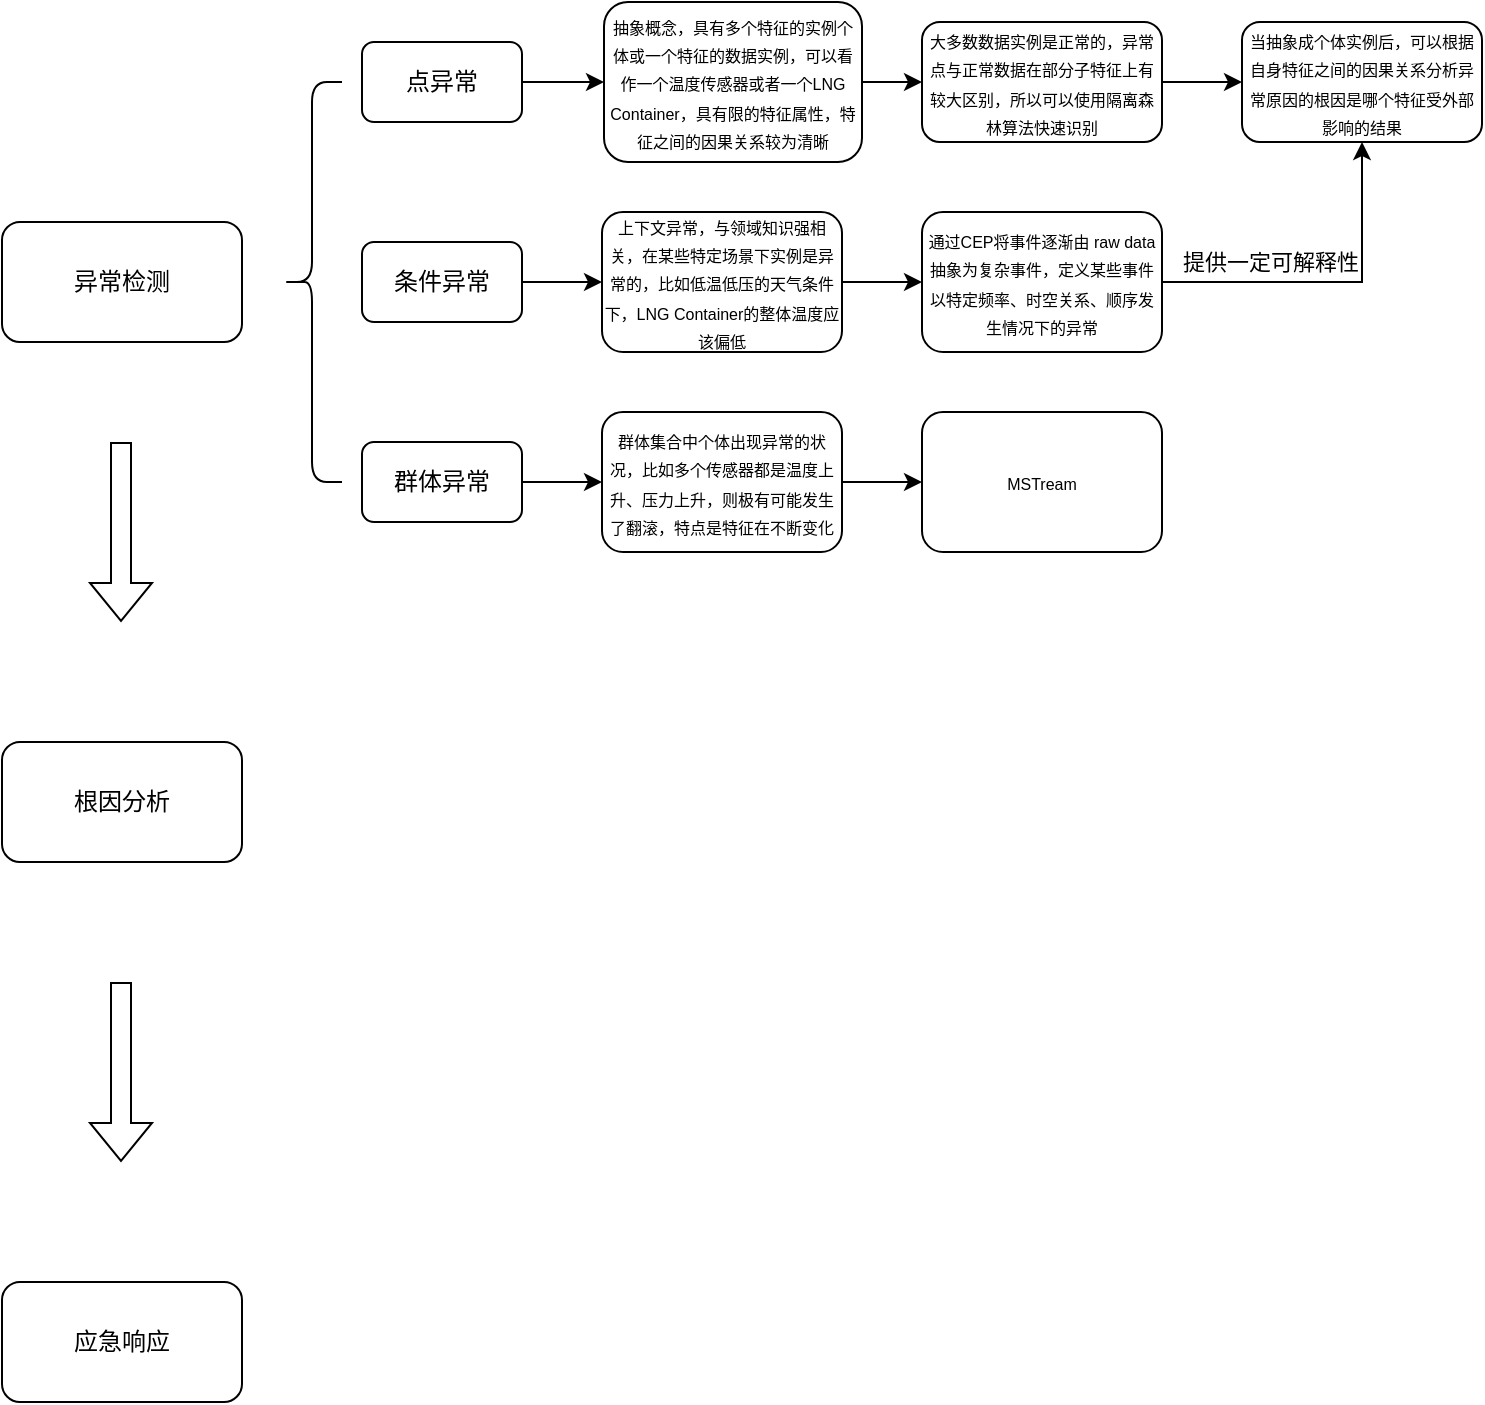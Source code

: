 <mxfile version="22.1.16" type="github" pages="3">
  <diagram name="第 1 页" id="pdfkfI6EVlpCFb5KzcIX">
    <mxGraphModel dx="1266" dy="651" grid="1" gridSize="10" guides="1" tooltips="1" connect="1" arrows="1" fold="1" page="1" pageScale="1" pageWidth="1200" pageHeight="1920" math="0" shadow="0">
      <root>
        <mxCell id="0" />
        <mxCell id="1" parent="0" />
        <mxCell id="qOGgyKGss8bNmvZIDJeq-1" value="异常检测" style="rounded=1;whiteSpace=wrap;html=1;" parent="1" vertex="1">
          <mxGeometry x="340" y="140" width="120" height="60" as="geometry" />
        </mxCell>
        <mxCell id="qOGgyKGss8bNmvZIDJeq-2" value="" style="shape=flexArrow;endArrow=classic;html=1;rounded=0;" parent="1" edge="1">
          <mxGeometry width="50" height="50" relative="1" as="geometry">
            <mxPoint x="399.5" y="250" as="sourcePoint" />
            <mxPoint x="399.5" y="340" as="targetPoint" />
          </mxGeometry>
        </mxCell>
        <mxCell id="qOGgyKGss8bNmvZIDJeq-3" value="根因分析" style="rounded=1;whiteSpace=wrap;html=1;" parent="1" vertex="1">
          <mxGeometry x="340" y="400" width="120" height="60" as="geometry" />
        </mxCell>
        <mxCell id="qOGgyKGss8bNmvZIDJeq-4" value="" style="shape=flexArrow;endArrow=classic;html=1;rounded=0;" parent="1" edge="1">
          <mxGeometry width="50" height="50" relative="1" as="geometry">
            <mxPoint x="399.5" y="520" as="sourcePoint" />
            <mxPoint x="399.5" y="610" as="targetPoint" />
          </mxGeometry>
        </mxCell>
        <mxCell id="qOGgyKGss8bNmvZIDJeq-5" value="应急响应" style="rounded=1;whiteSpace=wrap;html=1;" parent="1" vertex="1">
          <mxGeometry x="340" y="670" width="120" height="60" as="geometry" />
        </mxCell>
        <mxCell id="qOGgyKGss8bNmvZIDJeq-6" value="" style="shape=curlyBracket;whiteSpace=wrap;html=1;rounded=1;labelPosition=left;verticalLabelPosition=middle;align=right;verticalAlign=middle;" parent="1" vertex="1">
          <mxGeometry x="480" y="70" width="30" height="200" as="geometry" />
        </mxCell>
        <mxCell id="qOGgyKGss8bNmvZIDJeq-11" value="" style="edgeStyle=orthogonalEdgeStyle;rounded=0;orthogonalLoop=1;jettySize=auto;html=1;" parent="1" source="qOGgyKGss8bNmvZIDJeq-7" target="qOGgyKGss8bNmvZIDJeq-10" edge="1">
          <mxGeometry relative="1" as="geometry" />
        </mxCell>
        <mxCell id="qOGgyKGss8bNmvZIDJeq-7" value="点异常" style="rounded=1;whiteSpace=wrap;html=1;" parent="1" vertex="1">
          <mxGeometry x="520" y="50" width="80" height="40" as="geometry" />
        </mxCell>
        <mxCell id="qOGgyKGss8bNmvZIDJeq-21" style="edgeStyle=orthogonalEdgeStyle;rounded=0;orthogonalLoop=1;jettySize=auto;html=1;entryX=0;entryY=0.5;entryDx=0;entryDy=0;" parent="1" source="qOGgyKGss8bNmvZIDJeq-8" target="qOGgyKGss8bNmvZIDJeq-22" edge="1">
          <mxGeometry relative="1" as="geometry">
            <mxPoint x="641" y="180" as="targetPoint" />
          </mxGeometry>
        </mxCell>
        <mxCell id="qOGgyKGss8bNmvZIDJeq-8" value="条件异常" style="rounded=1;whiteSpace=wrap;html=1;" parent="1" vertex="1">
          <mxGeometry x="520" y="150" width="80" height="40" as="geometry" />
        </mxCell>
        <mxCell id="qOGgyKGss8bNmvZIDJeq-28" style="edgeStyle=orthogonalEdgeStyle;rounded=0;orthogonalLoop=1;jettySize=auto;html=1;entryX=0;entryY=0.5;entryDx=0;entryDy=0;" parent="1" source="qOGgyKGss8bNmvZIDJeq-9" target="qOGgyKGss8bNmvZIDJeq-27" edge="1">
          <mxGeometry relative="1" as="geometry" />
        </mxCell>
        <mxCell id="qOGgyKGss8bNmvZIDJeq-9" value="群体异常" style="rounded=1;whiteSpace=wrap;html=1;" parent="1" vertex="1">
          <mxGeometry x="520" y="250" width="80" height="40" as="geometry" />
        </mxCell>
        <mxCell id="qOGgyKGss8bNmvZIDJeq-13" value="" style="edgeStyle=orthogonalEdgeStyle;rounded=0;orthogonalLoop=1;jettySize=auto;html=1;" parent="1" source="qOGgyKGss8bNmvZIDJeq-10" target="qOGgyKGss8bNmvZIDJeq-12" edge="1">
          <mxGeometry relative="1" as="geometry" />
        </mxCell>
        <mxCell id="qOGgyKGss8bNmvZIDJeq-10" value="&lt;font style=&quot;font-size: 8px;&quot;&gt;抽象概念，具有多个特征的实例个体或一个特征的数据实例，可以看作一个温度传感器或者一个LNG Container，具有限的特征属性，特征之间的因果关系较为清晰&lt;/font&gt;" style="whiteSpace=wrap;html=1;rounded=1;" parent="1" vertex="1">
          <mxGeometry x="641" y="30" width="129" height="80" as="geometry" />
        </mxCell>
        <mxCell id="qOGgyKGss8bNmvZIDJeq-17" value="" style="edgeStyle=orthogonalEdgeStyle;rounded=0;orthogonalLoop=1;jettySize=auto;html=1;" parent="1" source="qOGgyKGss8bNmvZIDJeq-12" target="qOGgyKGss8bNmvZIDJeq-16" edge="1">
          <mxGeometry relative="1" as="geometry" />
        </mxCell>
        <mxCell id="qOGgyKGss8bNmvZIDJeq-12" value="&lt;span style=&quot;font-size: 8px;&quot;&gt;大多数数据实例是正常的，异常点与正常数据在部分子特征上有较大区别，所以可以使用隔离森林算法快速识别&lt;/span&gt;" style="whiteSpace=wrap;html=1;rounded=1;" parent="1" vertex="1">
          <mxGeometry x="800" y="40" width="120" height="60" as="geometry" />
        </mxCell>
        <mxCell id="qOGgyKGss8bNmvZIDJeq-16" value="&lt;span style=&quot;font-size: 8px;&quot;&gt;当抽象成个体实例后，可以根据自身特征之间的因果关系分析异常原因的根因是哪个特征受外部影响的结果&lt;/span&gt;" style="whiteSpace=wrap;html=1;rounded=1;" parent="1" vertex="1">
          <mxGeometry x="960" y="40" width="120" height="60" as="geometry" />
        </mxCell>
        <mxCell id="qOGgyKGss8bNmvZIDJeq-24" value="" style="edgeStyle=orthogonalEdgeStyle;rounded=0;orthogonalLoop=1;jettySize=auto;html=1;" parent="1" source="qOGgyKGss8bNmvZIDJeq-22" target="qOGgyKGss8bNmvZIDJeq-23" edge="1">
          <mxGeometry relative="1" as="geometry" />
        </mxCell>
        <mxCell id="qOGgyKGss8bNmvZIDJeq-22" value="&lt;font style=&quot;font-size: 8px;&quot;&gt;上下文异常，与领域知识强相关，在某些特定场景下实例是异常的，比如低温低压的天气条件下，LNG Container的整体温度应该偏低&lt;/font&gt;" style="whiteSpace=wrap;html=1;rounded=1;" parent="1" vertex="1">
          <mxGeometry x="640" y="135" width="120" height="70" as="geometry" />
        </mxCell>
        <mxCell id="qOGgyKGss8bNmvZIDJeq-25" style="edgeStyle=orthogonalEdgeStyle;rounded=0;orthogonalLoop=1;jettySize=auto;html=1;entryX=0.5;entryY=1;entryDx=0;entryDy=0;" parent="1" source="qOGgyKGss8bNmvZIDJeq-23" target="qOGgyKGss8bNmvZIDJeq-16" edge="1">
          <mxGeometry relative="1" as="geometry" />
        </mxCell>
        <mxCell id="qOGgyKGss8bNmvZIDJeq-26" value="提供一定可解释性" style="edgeLabel;html=1;align=center;verticalAlign=middle;resizable=0;points=[];" parent="qOGgyKGss8bNmvZIDJeq-25" vertex="1" connectable="0">
          <mxGeometry x="-0.365" y="-2" relative="1" as="geometry">
            <mxPoint y="-12" as="offset" />
          </mxGeometry>
        </mxCell>
        <mxCell id="qOGgyKGss8bNmvZIDJeq-23" value="&lt;span style=&quot;font-size: 8px;&quot;&gt;通过CEP将事件逐渐由 raw data抽象为复杂事件，定义某些事件以特定频率、时空关系、顺序发生情况下的异常&lt;/span&gt;" style="whiteSpace=wrap;html=1;rounded=1;" parent="1" vertex="1">
          <mxGeometry x="800" y="135" width="120" height="70" as="geometry" />
        </mxCell>
        <mxCell id="qOGgyKGss8bNmvZIDJeq-30" value="" style="edgeStyle=orthogonalEdgeStyle;rounded=0;orthogonalLoop=1;jettySize=auto;html=1;" parent="1" source="qOGgyKGss8bNmvZIDJeq-27" target="qOGgyKGss8bNmvZIDJeq-29" edge="1">
          <mxGeometry relative="1" as="geometry" />
        </mxCell>
        <mxCell id="qOGgyKGss8bNmvZIDJeq-27" value="&lt;font style=&quot;font-size: 8px;&quot;&gt;群体集合中个体出现异常的状况，比如多个传感器都是温度上升、压力上升，则极有可能发生了翻滚，特点是特征在不断变化&lt;/font&gt;" style="whiteSpace=wrap;html=1;rounded=1;" parent="1" vertex="1">
          <mxGeometry x="640" y="235" width="120" height="70" as="geometry" />
        </mxCell>
        <mxCell id="qOGgyKGss8bNmvZIDJeq-29" value="&lt;font style=&quot;font-size: 8px;&quot;&gt;MSTream&lt;/font&gt;" style="whiteSpace=wrap;html=1;rounded=1;" parent="1" vertex="1">
          <mxGeometry x="800" y="235" width="120" height="70" as="geometry" />
        </mxCell>
      </root>
    </mxGraphModel>
  </diagram>
  <diagram id="biwe8A4YZstFjRisjrhc" name="关系">
    <mxGraphModel dx="1221" dy="921" grid="0" gridSize="10" guides="1" tooltips="1" connect="1" arrows="1" fold="1" page="0" pageScale="1" pageWidth="1200" pageHeight="1920" math="0" shadow="0">
      <root>
        <mxCell id="0" />
        <mxCell id="1" parent="0" />
        <mxCell id="o6ibZO35vKXA3-fJ2_Kn-10" value="" style="rounded=1;whiteSpace=wrap;html=1;rotation=90;dashed=1;" parent="1" vertex="1">
          <mxGeometry x="388" y="212" width="382.84" height="115" as="geometry" />
        </mxCell>
        <mxCell id="o6ibZO35vKXA3-fJ2_Kn-28" value="" style="rounded=1;whiteSpace=wrap;html=1;rotation=90;dashed=1;" parent="1" vertex="1">
          <mxGeometry x="142.79" y="168.21" width="364.42" height="184" as="geometry" />
        </mxCell>
        <mxCell id="o6ibZO35vKXA3-fJ2_Kn-8" value="" style="rounded=1;whiteSpace=wrap;html=1;dashed=1;" parent="1" vertex="1">
          <mxGeometry x="196" y="307" width="453" height="107" as="geometry" />
        </mxCell>
        <mxCell id="o6ibZO35vKXA3-fJ2_Kn-4" value="" style="rounded=0;orthogonalLoop=1;jettySize=auto;html=1;exitX=0;exitY=1;exitDx=0;exitDy=0;strokeWidth=3;" parent="1" source="o6ibZO35vKXA3-fJ2_Kn-1" target="o6ibZO35vKXA3-fJ2_Kn-3" edge="1">
          <mxGeometry relative="1" as="geometry" />
        </mxCell>
        <mxCell id="o6ibZO35vKXA3-fJ2_Kn-6" style="rounded=0;orthogonalLoop=1;jettySize=auto;html=1;entryX=0.5;entryY=0;entryDx=0;entryDy=0;exitX=0.5;exitY=1;exitDx=0;exitDy=0;" parent="1" source="o6ibZO35vKXA3-fJ2_Kn-1" target="o6ibZO35vKXA3-fJ2_Kn-5" edge="1">
          <mxGeometry relative="1" as="geometry" />
        </mxCell>
        <mxCell id="o6ibZO35vKXA3-fJ2_Kn-1" value="Root Cause" style="ellipse;whiteSpace=wrap;html=1;aspect=fixed;" parent="1" vertex="1">
          <mxGeometry x="537" y="118" width="80" height="80" as="geometry" />
        </mxCell>
        <mxCell id="o6ibZO35vKXA3-fJ2_Kn-7" style="edgeStyle=orthogonalEdgeStyle;rounded=0;orthogonalLoop=1;jettySize=auto;html=1;" parent="1" source="o6ibZO35vKXA3-fJ2_Kn-3" target="o6ibZO35vKXA3-fJ2_Kn-5" edge="1">
          <mxGeometry relative="1" as="geometry" />
        </mxCell>
        <mxCell id="o6ibZO35vKXA3-fJ2_Kn-3" value="Phenomenon" style="ellipse;whiteSpace=wrap;html=1;aspect=fixed;" parent="1" vertex="1">
          <mxGeometry x="285" y="322" width="80" height="80" as="geometry" />
        </mxCell>
        <mxCell id="o6ibZO35vKXA3-fJ2_Kn-5" value="Emergency Response" style="ellipse;whiteSpace=wrap;html=1;aspect=fixed;" parent="1" vertex="1">
          <mxGeometry x="537" y="322" width="80" height="80" as="geometry" />
        </mxCell>
        <mxCell id="o6ibZO35vKXA3-fJ2_Kn-9" value="Log-Based" style="text;html=1;strokeColor=none;fillColor=none;align=center;verticalAlign=middle;whiteSpace=wrap;rounded=0;" parent="1" vertex="1">
          <mxGeometry x="200" y="313" width="85" height="30" as="geometry" />
        </mxCell>
        <mxCell id="o6ibZO35vKXA3-fJ2_Kn-11" value="Knowledge-based" style="text;html=1;strokeColor=none;fillColor=none;align=center;verticalAlign=middle;whiteSpace=wrap;rounded=0;rotation=0;" parent="1" vertex="1">
          <mxGeometry x="528.42" y="82" width="102" height="30" as="geometry" />
        </mxCell>
        <mxCell id="o6ibZO35vKXA3-fJ2_Kn-15" value="Monitoring-based" style="text;html=1;strokeColor=none;fillColor=none;align=center;verticalAlign=middle;whiteSpace=wrap;rounded=0;rotation=0;" parent="1" vertex="1">
          <mxGeometry x="245" y="85" width="114" height="30" as="geometry" />
        </mxCell>
        <mxCell id="o6ibZO35vKXA3-fJ2_Kn-21" style="edgeStyle=orthogonalEdgeStyle;rounded=0;orthogonalLoop=1;jettySize=auto;html=1;entryX=0.5;entryY=0;entryDx=0;entryDy=0;" parent="1" source="o6ibZO35vKXA3-fJ2_Kn-19" target="o6ibZO35vKXA3-fJ2_Kn-3" edge="1">
          <mxGeometry relative="1" as="geometry" />
        </mxCell>
        <mxCell id="o6ibZO35vKXA3-fJ2_Kn-24" value="Path1" style="edgeLabel;html=1;align=center;verticalAlign=middle;resizable=0;points=[];" parent="o6ibZO35vKXA3-fJ2_Kn-21" vertex="1" connectable="0">
          <mxGeometry x="-0.298" y="3" relative="1" as="geometry">
            <mxPoint x="3" y="8" as="offset" />
          </mxGeometry>
        </mxCell>
        <mxCell id="o6ibZO35vKXA3-fJ2_Kn-19" value="&lt;div style=&quot;text-align: left;&quot;&gt;&lt;span style=&quot;background-color: initial;&quot;&gt;&lt;br&gt;&lt;/span&gt;&lt;/div&gt;&lt;div style=&quot;text-align: left;&quot;&gt;&lt;span style=&quot;background-color: initial;&quot;&gt;PAIS: Activity &amp;amp; KPI&lt;/span&gt;&lt;br&gt;&lt;/div&gt;&lt;span style=&quot;white-space: pre;&quot;&gt;&#x9;&lt;/span&gt;" style="rounded=0;whiteSpace=wrap;html=1;" parent="1" vertex="1">
          <mxGeometry x="265" y="128" width="120" height="60" as="geometry" />
        </mxCell>
        <mxCell id="c1ZKtoIVhnEqaCCWi40t-1" value="Path1: Online Conformance Checking&lt;br&gt;从整体系统检测角度，出现多个实例在某个业务子流程中出现了不一致" style="text;strokeColor=none;fillColor=none;align=left;verticalAlign=middle;spacingLeft=4;spacingRight=4;overflow=hidden;points=[[0,0.5],[1,0.5]];portConstraint=eastwest;rotatable=0;whiteSpace=wrap;html=1;" vertex="1" parent="1">
          <mxGeometry x="-34" y="182" width="224" height="140" as="geometry" />
        </mxCell>
        <mxCell id="c1ZKtoIVhnEqaCCWi40t-5" value="" style="edgeStyle=orthogonalEdgeStyle;rounded=0;orthogonalLoop=1;jettySize=auto;html=1;" edge="1" parent="1" source="c1ZKtoIVhnEqaCCWi40t-2" target="c1ZKtoIVhnEqaCCWi40t-4">
          <mxGeometry relative="1" as="geometry" />
        </mxCell>
        <mxCell id="c1ZKtoIVhnEqaCCWi40t-9" value="" style="rounded=0;orthogonalLoop=1;jettySize=auto;html=1;entryX=0;entryY=1;entryDx=0;entryDy=0;" edge="1" parent="1" source="c1ZKtoIVhnEqaCCWi40t-2" target="c1ZKtoIVhnEqaCCWi40t-8">
          <mxGeometry relative="1" as="geometry" />
        </mxCell>
        <mxCell id="c1ZKtoIVhnEqaCCWi40t-2" value="A" style="ellipse;whiteSpace=wrap;html=1;aspect=fixed;" vertex="1" parent="1">
          <mxGeometry x="6" y="370.5" width="27" height="27" as="geometry" />
        </mxCell>
        <mxCell id="c1ZKtoIVhnEqaCCWi40t-7" value="" style="edgeStyle=orthogonalEdgeStyle;rounded=0;orthogonalLoop=1;jettySize=auto;html=1;" edge="1" parent="1" source="c1ZKtoIVhnEqaCCWi40t-4" target="c1ZKtoIVhnEqaCCWi40t-6">
          <mxGeometry relative="1" as="geometry" />
        </mxCell>
        <mxCell id="c1ZKtoIVhnEqaCCWi40t-4" value="B" style="ellipse;whiteSpace=wrap;html=1;aspect=fixed;fillColor=#f8cecc;strokeColor=#b85450;" vertex="1" parent="1">
          <mxGeometry x="63" y="370.5" width="27" height="27" as="geometry" />
        </mxCell>
        <mxCell id="c1ZKtoIVhnEqaCCWi40t-6" value="C" style="ellipse;whiteSpace=wrap;html=1;aspect=fixed;" vertex="1" parent="1">
          <mxGeometry x="123" y="370.5" width="27" height="27" as="geometry" />
        </mxCell>
        <mxCell id="c1ZKtoIVhnEqaCCWi40t-10" style="rounded=0;orthogonalLoop=1;jettySize=auto;html=1;entryX=0;entryY=0;entryDx=0;entryDy=0;exitX=1;exitY=1;exitDx=0;exitDy=0;" edge="1" parent="1" source="c1ZKtoIVhnEqaCCWi40t-8" target="c1ZKtoIVhnEqaCCWi40t-6">
          <mxGeometry relative="1" as="geometry" />
        </mxCell>
        <mxCell id="c1ZKtoIVhnEqaCCWi40t-8" value="D" style="ellipse;whiteSpace=wrap;html=1;aspect=fixed;fillColor=#d5e8d4;strokeColor=#82b366;" vertex="1" parent="1">
          <mxGeometry x="63" y="305" width="27" height="27" as="geometry" />
        </mxCell>
        <mxCell id="c1ZKtoIVhnEqaCCWi40t-12" value="Path2" style="text;html=1;align=center;verticalAlign=middle;resizable=0;points=[];autosize=1;strokeColor=none;fillColor=none;rotation=-45;" vertex="1" parent="1">
          <mxGeometry x="421" y="210" width="49" height="26" as="geometry" />
        </mxCell>
        <mxCell id="c1ZKtoIVhnEqaCCWi40t-13" value="Path2:&lt;br&gt;通过日志分析获取因果关系&lt;br&gt;P2-a：[]" style="text;strokeColor=none;fillColor=none;align=left;verticalAlign=middle;spacingLeft=4;spacingRight=4;overflow=hidden;points=[[0,0.5],[1,0.5]];portConstraint=eastwest;rotatable=0;whiteSpace=wrap;html=1;" vertex="1" parent="1">
          <mxGeometry x="356" y="-70" width="202" height="140" as="geometry" />
        </mxCell>
      </root>
    </mxGraphModel>
  </diagram>
  <diagram id="ipAn2p0HHIv1GHDn3jhO" name="第 3 页">
    <mxGraphModel dx="1426" dy="1051" grid="0" gridSize="10" guides="1" tooltips="1" connect="1" arrows="1" fold="1" page="0" pageScale="1" pageWidth="1200" pageHeight="1920" math="0" shadow="0">
      <root>
        <mxCell id="0" />
        <mxCell id="1" parent="0" />
        <mxCell id="ap-xV94NPVeMtxXMTrFZ-1" value="" style="rounded=1;whiteSpace=wrap;html=1;rotation=90;dashed=1;fillColor=none;" vertex="1" parent="1">
          <mxGeometry x="618.6" y="112.4" width="428" height="357.37" as="geometry" />
        </mxCell>
        <mxCell id="ap-xV94NPVeMtxXMTrFZ-2" value="" style="rounded=1;whiteSpace=wrap;html=1;rotation=90;dashed=1;fillColor=none;" vertex="1" parent="1">
          <mxGeometry x="121.2" y="189.82" width="418.68" height="195.08" as="geometry" />
        </mxCell>
        <mxCell id="ap-xV94NPVeMtxXMTrFZ-3" value="" style="rounded=1;whiteSpace=wrap;html=1;dashed=1;fillColor=none;" vertex="1" parent="1">
          <mxGeometry x="107" y="230" width="882" height="251" as="geometry" />
        </mxCell>
        <mxCell id="ap-xV94NPVeMtxXMTrFZ-43" style="edgeStyle=orthogonalEdgeStyle;rounded=0;orthogonalLoop=1;jettySize=auto;html=1;exitX=0.5;exitY=1;exitDx=0;exitDy=0;entryX=0.5;entryY=0;entryDx=0;entryDy=0;" edge="1" parent="1" source="ap-xV94NPVeMtxXMTrFZ-6" target="ap-xV94NPVeMtxXMTrFZ-39">
          <mxGeometry relative="1" as="geometry">
            <Array as="points">
              <mxPoint x="711" y="344" />
              <mxPoint x="512" y="344" />
            </Array>
          </mxGeometry>
        </mxCell>
        <mxCell id="ap-xV94NPVeMtxXMTrFZ-6" value="Root Cause" style="ellipse;whiteSpace=wrap;html=1;aspect=fixed;" vertex="1" parent="1">
          <mxGeometry x="671.42" y="118" width="80" height="80" as="geometry" />
        </mxCell>
        <mxCell id="ap-xV94NPVeMtxXMTrFZ-28" value="" style="edgeStyle=orthogonalEdgeStyle;rounded=0;orthogonalLoop=1;jettySize=auto;html=1;" edge="1" parent="1" source="ap-xV94NPVeMtxXMTrFZ-8" target="ap-xV94NPVeMtxXMTrFZ-27">
          <mxGeometry relative="1" as="geometry" />
        </mxCell>
        <mxCell id="ap-xV94NPVeMtxXMTrFZ-30" value="" style="edgeStyle=orthogonalEdgeStyle;rounded=0;orthogonalLoop=1;jettySize=auto;html=1;" edge="1" parent="1" source="ap-xV94NPVeMtxXMTrFZ-8" target="ap-xV94NPVeMtxXMTrFZ-29">
          <mxGeometry relative="1" as="geometry" />
        </mxCell>
        <mxCell id="ap-xV94NPVeMtxXMTrFZ-8" value="Online Conformance Checking" style="ellipse;whiteSpace=wrap;html=1;aspect=fixed;" vertex="1" parent="1">
          <mxGeometry x="285" y="238" width="80" height="80" as="geometry" />
        </mxCell>
        <mxCell id="ap-xV94NPVeMtxXMTrFZ-49" style="edgeStyle=orthogonalEdgeStyle;rounded=0;orthogonalLoop=1;jettySize=auto;html=1;entryX=0;entryY=0.5;entryDx=0;entryDy=0;" edge="1" parent="1" source="ap-xV94NPVeMtxXMTrFZ-9" target="ap-xV94NPVeMtxXMTrFZ-48">
          <mxGeometry relative="1" as="geometry" />
        </mxCell>
        <mxCell id="ap-xV94NPVeMtxXMTrFZ-9" value="Evidence Collector" style="ellipse;whiteSpace=wrap;html=1;aspect=fixed;" vertex="1" parent="1">
          <mxGeometry x="738" y="398" width="80" height="80" as="geometry" />
        </mxCell>
        <mxCell id="ap-xV94NPVeMtxXMTrFZ-10" value="Online Analysis" style="text;html=1;strokeColor=none;fillColor=none;align=center;verticalAlign=middle;whiteSpace=wrap;rounded=0;" vertex="1" parent="1">
          <mxGeometry x="125" y="241" width="85" height="30" as="geometry" />
        </mxCell>
        <mxCell id="ap-xV94NPVeMtxXMTrFZ-11" value="Knowledge-based" style="text;html=1;strokeColor=none;fillColor=none;align=center;verticalAlign=middle;whiteSpace=wrap;rounded=0;rotation=0;" vertex="1" parent="1">
          <mxGeometry x="685" y="85" width="102" height="30" as="geometry" />
        </mxCell>
        <mxCell id="ap-xV94NPVeMtxXMTrFZ-12" value="Monitoring-based" style="text;html=1;strokeColor=none;fillColor=none;align=center;verticalAlign=middle;whiteSpace=wrap;rounded=0;rotation=0;" vertex="1" parent="1">
          <mxGeometry x="245" y="85" width="114" height="30" as="geometry" />
        </mxCell>
        <mxCell id="ap-xV94NPVeMtxXMTrFZ-13" style="edgeStyle=orthogonalEdgeStyle;rounded=0;orthogonalLoop=1;jettySize=auto;html=1;entryX=0.5;entryY=0;entryDx=0;entryDy=0;" edge="1" parent="1" source="ap-xV94NPVeMtxXMTrFZ-15" target="ap-xV94NPVeMtxXMTrFZ-8">
          <mxGeometry relative="1" as="geometry" />
        </mxCell>
        <mxCell id="ap-xV94NPVeMtxXMTrFZ-14" value="Path1" style="edgeLabel;html=1;align=center;verticalAlign=middle;resizable=0;points=[];" vertex="1" connectable="0" parent="ap-xV94NPVeMtxXMTrFZ-13">
          <mxGeometry x="-0.298" y="3" relative="1" as="geometry">
            <mxPoint x="13" y="7" as="offset" />
          </mxGeometry>
        </mxCell>
        <mxCell id="ap-xV94NPVeMtxXMTrFZ-40" style="edgeStyle=orthogonalEdgeStyle;rounded=0;orthogonalLoop=1;jettySize=auto;html=1;" edge="1" parent="1" source="ap-xV94NPVeMtxXMTrFZ-15" target="ap-xV94NPVeMtxXMTrFZ-38">
          <mxGeometry relative="1" as="geometry" />
        </mxCell>
        <mxCell id="ap-xV94NPVeMtxXMTrFZ-15" value="&lt;div style=&quot;text-align: left;&quot;&gt;&lt;span style=&quot;background-color: initial;&quot;&gt;&lt;br&gt;&lt;/span&gt;&lt;/div&gt;&lt;div style=&quot;text-align: left;&quot;&gt;&lt;span style=&quot;background-color: initial;&quot;&gt;PAIS: Activity &amp;amp; KPI&lt;/span&gt;&lt;br&gt;&lt;/div&gt;&lt;span style=&quot;white-space: pre;&quot;&gt;&#x9;&lt;/span&gt;" style="rounded=0;whiteSpace=wrap;html=1;" vertex="1" parent="1">
          <mxGeometry x="265" y="128" width="120" height="60" as="geometry" />
        </mxCell>
        <mxCell id="ap-xV94NPVeMtxXMTrFZ-16" value="Path1:&amp;nbsp;&lt;br&gt;从整体系统检测角度，出现多个实例在某个业务子流程中出现了不一致&lt;br&gt;A-&amp;gt;B-&amp;gt;C是正常 BPM&lt;br&gt;A-&amp;gt;D-&amp;gt;C 产生了一次 log move (D),和 model move (B),cost = 2" style="text;strokeColor=none;fillColor=none;align=left;verticalAlign=middle;spacingLeft=4;spacingRight=4;overflow=hidden;points=[[0,0.5],[1,0.5]];portConstraint=eastwest;rotatable=0;whiteSpace=wrap;html=1;" vertex="1" parent="1">
          <mxGeometry x="-35" y="49.82" width="224" height="140" as="geometry" />
        </mxCell>
        <mxCell id="ap-xV94NPVeMtxXMTrFZ-26" value="Path2:&lt;br&gt;通过日志分析获取因果关系&lt;br&gt;H活动受影响的时候可能会导致A-&amp;gt;D-&amp;gt;C的路径偏移" style="text;strokeColor=none;fillColor=none;align=left;verticalAlign=middle;spacingLeft=4;spacingRight=4;overflow=hidden;points=[[0,0.5],[1,0.5]];portConstraint=eastwest;rotatable=0;whiteSpace=wrap;html=1;" vertex="1" parent="1">
          <mxGeometry x="507" y="-136" width="202" height="60" as="geometry" />
        </mxCell>
        <mxCell id="ap-xV94NPVeMtxXMTrFZ-35" style="edgeStyle=orthogonalEdgeStyle;rounded=0;orthogonalLoop=1;jettySize=auto;html=1;" edge="1" parent="1" source="ap-xV94NPVeMtxXMTrFZ-27" target="ap-xV94NPVeMtxXMTrFZ-39">
          <mxGeometry relative="1" as="geometry">
            <mxPoint x="512.0" y="398" as="targetPoint" />
          </mxGeometry>
        </mxCell>
        <mxCell id="ap-xV94NPVeMtxXMTrFZ-46" style="edgeStyle=orthogonalEdgeStyle;rounded=0;orthogonalLoop=1;jettySize=auto;html=1;exitX=1;exitY=0.5;exitDx=0;exitDy=0;" edge="1" parent="1" source="ap-xV94NPVeMtxXMTrFZ-27" target="ap-xV94NPVeMtxXMTrFZ-9">
          <mxGeometry relative="1" as="geometry">
            <mxPoint x="606.0" y="278" as="sourcePoint" />
            <Array as="points">
              <mxPoint x="778" y="278" />
            </Array>
          </mxGeometry>
        </mxCell>
        <mxCell id="ap-xV94NPVeMtxXMTrFZ-78" value="Path3" style="edgeLabel;html=1;align=center;verticalAlign=middle;resizable=0;points=[];" vertex="1" connectable="0" parent="ap-xV94NPVeMtxXMTrFZ-46">
          <mxGeometry x="0.568" y="4" relative="1" as="geometry">
            <mxPoint as="offset" />
          </mxGeometry>
        </mxCell>
        <mxCell id="ap-xV94NPVeMtxXMTrFZ-27" value="Contextual Probability Storage Model" style="ellipse;whiteSpace=wrap;html=1;aspect=fixed;" vertex="1" parent="1">
          <mxGeometry x="473" y="238" width="80" height="80" as="geometry" />
        </mxCell>
        <mxCell id="ap-xV94NPVeMtxXMTrFZ-34" style="edgeStyle=orthogonalEdgeStyle;rounded=0;orthogonalLoop=1;jettySize=auto;html=1;" edge="1" parent="1" source="ap-xV94NPVeMtxXMTrFZ-29" target="ap-xV94NPVeMtxXMTrFZ-39">
          <mxGeometry relative="1" as="geometry">
            <mxPoint x="472" y="438" as="targetPoint" />
          </mxGeometry>
        </mxCell>
        <mxCell id="ap-xV94NPVeMtxXMTrFZ-29" value="Deviating traces" style="ellipse;whiteSpace=wrap;html=1;aspect=fixed;" vertex="1" parent="1">
          <mxGeometry x="285" y="398" width="80" height="80" as="geometry" />
        </mxCell>
        <mxCell id="ap-xV94NPVeMtxXMTrFZ-41" style="edgeStyle=orthogonalEdgeStyle;rounded=0;orthogonalLoop=1;jettySize=auto;html=1;entryX=0;entryY=0.5;entryDx=0;entryDy=0;" edge="1" parent="1" source="ap-xV94NPVeMtxXMTrFZ-38" target="ap-xV94NPVeMtxXMTrFZ-6">
          <mxGeometry relative="1" as="geometry" />
        </mxCell>
        <mxCell id="ap-xV94NPVeMtxXMTrFZ-51" value="Path2" style="edgeLabel;html=1;align=center;verticalAlign=middle;resizable=0;points=[];" vertex="1" connectable="0" parent="ap-xV94NPVeMtxXMTrFZ-41">
          <mxGeometry x="-0.241" y="-2" relative="1" as="geometry">
            <mxPoint x="11" y="-10" as="offset" />
          </mxGeometry>
        </mxCell>
        <mxCell id="ap-xV94NPVeMtxXMTrFZ-38" value="Log" style="ellipse;whiteSpace=wrap;html=1;aspect=fixed;" vertex="1" parent="1">
          <mxGeometry x="473" y="118" width="80" height="80" as="geometry" />
        </mxCell>
        <mxCell id="ap-xV94NPVeMtxXMTrFZ-45" style="edgeStyle=orthogonalEdgeStyle;rounded=0;orthogonalLoop=1;jettySize=auto;html=1;" edge="1" parent="1" source="ap-xV94NPVeMtxXMTrFZ-39" target="ap-xV94NPVeMtxXMTrFZ-9">
          <mxGeometry relative="1" as="geometry" />
        </mxCell>
        <mxCell id="ap-xV94NPVeMtxXMTrFZ-39" value="&lt;div style=&quot;text-align: left;&quot;&gt;Root Cause Contextual Analysis&lt;/div&gt;" style="rounded=0;whiteSpace=wrap;html=1;" vertex="1" parent="1">
          <mxGeometry x="452" y="408" width="120" height="60" as="geometry" />
        </mxCell>
        <mxCell id="ap-xV94NPVeMtxXMTrFZ-44" value="Emergency Response" style="ellipse;whiteSpace=wrap;html=1;aspect=fixed;" vertex="1" parent="1">
          <mxGeometry x="871" y="238" width="80" height="80" as="geometry" />
        </mxCell>
        <mxCell id="ap-xV94NPVeMtxXMTrFZ-50" style="edgeStyle=orthogonalEdgeStyle;rounded=0;orthogonalLoop=1;jettySize=auto;html=1;entryX=0.5;entryY=1;entryDx=0;entryDy=0;" edge="1" parent="1" source="ap-xV94NPVeMtxXMTrFZ-48" target="ap-xV94NPVeMtxXMTrFZ-44">
          <mxGeometry relative="1" as="geometry" />
        </mxCell>
        <mxCell id="ap-xV94NPVeMtxXMTrFZ-134" value="Path4" style="edgeLabel;html=1;align=center;verticalAlign=middle;resizable=0;points=[];" vertex="1" connectable="0" parent="ap-xV94NPVeMtxXMTrFZ-50">
          <mxGeometry x="0.283" y="-1" relative="1" as="geometry">
            <mxPoint as="offset" />
          </mxGeometry>
        </mxCell>
        <mxCell id="ap-xV94NPVeMtxXMTrFZ-48" value="GPT" style="ellipse;whiteSpace=wrap;html=1;aspect=fixed;" vertex="1" parent="1">
          <mxGeometry x="871" y="398" width="80" height="80" as="geometry" />
        </mxCell>
        <mxCell id="ap-xV94NPVeMtxXMTrFZ-52" value="" style="edgeStyle=orthogonalEdgeStyle;rounded=0;orthogonalLoop=1;jettySize=auto;html=1;" edge="1" parent="1" source="ap-xV94NPVeMtxXMTrFZ-54" target="ap-xV94NPVeMtxXMTrFZ-56">
          <mxGeometry relative="1" as="geometry" />
        </mxCell>
        <mxCell id="ap-xV94NPVeMtxXMTrFZ-53" value="" style="rounded=0;orthogonalLoop=1;jettySize=auto;html=1;entryX=0;entryY=1;entryDx=0;entryDy=0;" edge="1" parent="1" source="ap-xV94NPVeMtxXMTrFZ-54" target="ap-xV94NPVeMtxXMTrFZ-59">
          <mxGeometry relative="1" as="geometry" />
        </mxCell>
        <mxCell id="ap-xV94NPVeMtxXMTrFZ-54" value="A" style="ellipse;whiteSpace=wrap;html=1;aspect=fixed;" vertex="1" parent="1">
          <mxGeometry x="510" y="-10.5" width="27" height="27" as="geometry" />
        </mxCell>
        <mxCell id="ap-xV94NPVeMtxXMTrFZ-55" value="" style="edgeStyle=orthogonalEdgeStyle;rounded=0;orthogonalLoop=1;jettySize=auto;html=1;" edge="1" parent="1" source="ap-xV94NPVeMtxXMTrFZ-56" target="ap-xV94NPVeMtxXMTrFZ-57">
          <mxGeometry relative="1" as="geometry" />
        </mxCell>
        <mxCell id="ap-xV94NPVeMtxXMTrFZ-56" value="B" style="ellipse;whiteSpace=wrap;html=1;aspect=fixed;fillColor=#d5e8d4;strokeColor=#82b366;" vertex="1" parent="1">
          <mxGeometry x="567" y="-10.5" width="27" height="27" as="geometry" />
        </mxCell>
        <mxCell id="ap-xV94NPVeMtxXMTrFZ-57" value="C" style="ellipse;whiteSpace=wrap;html=1;aspect=fixed;" vertex="1" parent="1">
          <mxGeometry x="627" y="-10.5" width="27" height="27" as="geometry" />
        </mxCell>
        <mxCell id="ap-xV94NPVeMtxXMTrFZ-58" style="rounded=0;orthogonalLoop=1;jettySize=auto;html=1;entryX=0;entryY=0;entryDx=0;entryDy=0;exitX=1;exitY=1;exitDx=0;exitDy=0;" edge="1" parent="1" source="ap-xV94NPVeMtxXMTrFZ-59" target="ap-xV94NPVeMtxXMTrFZ-57">
          <mxGeometry relative="1" as="geometry" />
        </mxCell>
        <mxCell id="ap-xV94NPVeMtxXMTrFZ-59" value="D" style="ellipse;whiteSpace=wrap;html=1;aspect=fixed;fillColor=#f8cecc;strokeColor=#b85450;" vertex="1" parent="1">
          <mxGeometry x="567" y="-76" width="27" height="27" as="geometry" />
        </mxCell>
        <mxCell id="ap-xV94NPVeMtxXMTrFZ-62" style="edgeStyle=orthogonalEdgeStyle;rounded=0;orthogonalLoop=1;jettySize=auto;html=1;entryX=0;entryY=0.5;entryDx=0;entryDy=0;" edge="1" parent="1" source="ap-xV94NPVeMtxXMTrFZ-60" target="ap-xV94NPVeMtxXMTrFZ-54">
          <mxGeometry relative="1" as="geometry" />
        </mxCell>
        <mxCell id="ap-xV94NPVeMtxXMTrFZ-60" value="F" style="ellipse;whiteSpace=wrap;html=1;aspect=fixed;" vertex="1" parent="1">
          <mxGeometry x="431" y="-34" width="27" height="27" as="geometry" />
        </mxCell>
        <mxCell id="ap-xV94NPVeMtxXMTrFZ-63" style="edgeStyle=orthogonalEdgeStyle;rounded=0;orthogonalLoop=1;jettySize=auto;html=1;entryX=0;entryY=0.5;entryDx=0;entryDy=0;" edge="1" parent="1" source="ap-xV94NPVeMtxXMTrFZ-61" target="ap-xV94NPVeMtxXMTrFZ-54">
          <mxGeometry relative="1" as="geometry" />
        </mxCell>
        <mxCell id="ap-xV94NPVeMtxXMTrFZ-61" value="H" style="ellipse;whiteSpace=wrap;html=1;aspect=fixed;fillColor=#f8cecc;strokeColor=#b85450;" vertex="1" parent="1">
          <mxGeometry x="431" y="16.5" width="27" height="27" as="geometry" />
        </mxCell>
        <mxCell id="ap-xV94NPVeMtxXMTrFZ-64" value="Root Cause Contextual Analysis:&lt;br&gt;检查到A-&amp;gt;B-&amp;gt;C的路径偏移，分析根因可能是：&lt;br&gt;1. B 活动受到干预出现问题导致偏移&lt;br&gt;2. H 活动受到干预影响，导致偏移" style="text;strokeColor=none;fillColor=none;align=left;verticalAlign=middle;spacingLeft=4;spacingRight=4;overflow=hidden;points=[[0,0.5],[1,0.5]];portConstraint=eastwest;rotatable=0;whiteSpace=wrap;html=1;" vertex="1" parent="1">
          <mxGeometry x="169.5" y="507" width="311" height="60" as="geometry" />
        </mxCell>
        <mxCell id="ap-xV94NPVeMtxXMTrFZ-65" value="" style="edgeStyle=orthogonalEdgeStyle;rounded=0;orthogonalLoop=1;jettySize=auto;html=1;" edge="1" parent="1" source="ap-xV94NPVeMtxXMTrFZ-67" target="ap-xV94NPVeMtxXMTrFZ-69">
          <mxGeometry relative="1" as="geometry" />
        </mxCell>
        <mxCell id="ap-xV94NPVeMtxXMTrFZ-66" value="" style="rounded=0;orthogonalLoop=1;jettySize=auto;html=1;entryX=0;entryY=1;entryDx=0;entryDy=0;" edge="1" parent="1" source="ap-xV94NPVeMtxXMTrFZ-67" target="ap-xV94NPVeMtxXMTrFZ-72">
          <mxGeometry relative="1" as="geometry" />
        </mxCell>
        <mxCell id="ap-xV94NPVeMtxXMTrFZ-67" value="A" style="ellipse;whiteSpace=wrap;html=1;aspect=fixed;" vertex="1" parent="1">
          <mxGeometry x="262" y="657.5" width="27" height="27" as="geometry" />
        </mxCell>
        <mxCell id="ap-xV94NPVeMtxXMTrFZ-68" value="" style="edgeStyle=orthogonalEdgeStyle;rounded=0;orthogonalLoop=1;jettySize=auto;html=1;" edge="1" parent="1" source="ap-xV94NPVeMtxXMTrFZ-69" target="ap-xV94NPVeMtxXMTrFZ-70">
          <mxGeometry relative="1" as="geometry" />
        </mxCell>
        <mxCell id="ap-xV94NPVeMtxXMTrFZ-69" value="B" style="ellipse;whiteSpace=wrap;html=1;aspect=fixed;fillColor=#d5e8d4;strokeColor=#82b366;" vertex="1" parent="1">
          <mxGeometry x="319" y="657.5" width="27" height="27" as="geometry" />
        </mxCell>
        <mxCell id="ap-xV94NPVeMtxXMTrFZ-70" value="C" style="ellipse;whiteSpace=wrap;html=1;aspect=fixed;" vertex="1" parent="1">
          <mxGeometry x="379" y="657.5" width="27" height="27" as="geometry" />
        </mxCell>
        <mxCell id="ap-xV94NPVeMtxXMTrFZ-71" style="rounded=0;orthogonalLoop=1;jettySize=auto;html=1;entryX=0;entryY=0;entryDx=0;entryDy=0;exitX=1;exitY=1;exitDx=0;exitDy=0;" edge="1" parent="1" source="ap-xV94NPVeMtxXMTrFZ-72" target="ap-xV94NPVeMtxXMTrFZ-70">
          <mxGeometry relative="1" as="geometry" />
        </mxCell>
        <mxCell id="ap-xV94NPVeMtxXMTrFZ-72" value="D" style="ellipse;whiteSpace=wrap;html=1;aspect=fixed;fillColor=#f8cecc;strokeColor=#b85450;" vertex="1" parent="1">
          <mxGeometry x="319" y="592" width="27" height="27" as="geometry" />
        </mxCell>
        <mxCell id="ap-xV94NPVeMtxXMTrFZ-73" style="edgeStyle=orthogonalEdgeStyle;rounded=0;orthogonalLoop=1;jettySize=auto;html=1;entryX=0;entryY=0.5;entryDx=0;entryDy=0;" edge="1" parent="1" source="ap-xV94NPVeMtxXMTrFZ-74" target="ap-xV94NPVeMtxXMTrFZ-67">
          <mxGeometry relative="1" as="geometry" />
        </mxCell>
        <mxCell id="ap-xV94NPVeMtxXMTrFZ-74" value="F" style="ellipse;whiteSpace=wrap;html=1;aspect=fixed;" vertex="1" parent="1">
          <mxGeometry x="183" y="634" width="27" height="27" as="geometry" />
        </mxCell>
        <mxCell id="ap-xV94NPVeMtxXMTrFZ-75" style="edgeStyle=orthogonalEdgeStyle;rounded=0;orthogonalLoop=1;jettySize=auto;html=1;entryX=0;entryY=0.5;entryDx=0;entryDy=0;" edge="1" parent="1" source="ap-xV94NPVeMtxXMTrFZ-76" target="ap-xV94NPVeMtxXMTrFZ-67">
          <mxGeometry relative="1" as="geometry" />
        </mxCell>
        <mxCell id="ap-xV94NPVeMtxXMTrFZ-76" value="H" style="ellipse;whiteSpace=wrap;html=1;aspect=fixed;fillColor=#f8cecc;strokeColor=#b85450;" vertex="1" parent="1">
          <mxGeometry x="183" y="684.5" width="27" height="27" as="geometry" />
        </mxCell>
        <mxCell id="ap-xV94NPVeMtxXMTrFZ-77" value="Evidence Collector:&lt;br&gt;检查到A-&amp;gt;D-&amp;gt;C的路径偏移，分析根因是：&lt;br&gt;1. B 活动状态出现问题导致偏移,通过 GPT 查询 B 可能受到哪些干预影响产生偏移；&lt;br&gt;2. H 活动受到影响，导致偏移，通过 GPT 查询 H 可能受到哪些干预影响产生偏移；&lt;br&gt;Path3:&lt;br&gt;根据根因及可能发生的导致异常的干预，查询 Contextual Probability Storage Model 具体是什么干预导致的异常" style="text;strokeColor=none;fillColor=none;align=left;verticalAlign=middle;spacingLeft=4;spacingRight=4;overflow=hidden;points=[[0,0.5],[1,0.5]];portConstraint=eastwest;rotatable=0;whiteSpace=wrap;html=1;" vertex="1" parent="1">
          <mxGeometry x="498" y="517" width="485" height="105" as="geometry" />
        </mxCell>
        <mxCell id="ap-xV94NPVeMtxXMTrFZ-130" style="edgeStyle=orthogonalEdgeStyle;rounded=0;orthogonalLoop=1;jettySize=auto;html=1;exitX=1;exitY=0.5;exitDx=0;exitDy=0;entryX=0;entryY=0.5;entryDx=0;entryDy=0;fillColor=#f8cecc;strokeColor=#B80B0B;" edge="1" parent="1" source="ap-xV94NPVeMtxXMTrFZ-106" target="ap-xV94NPVeMtxXMTrFZ-129">
          <mxGeometry relative="1" as="geometry" />
        </mxCell>
        <mxCell id="ap-xV94NPVeMtxXMTrFZ-131" value="X" style="edgeLabel;html=1;align=center;verticalAlign=middle;resizable=0;points=[];" vertex="1" connectable="0" parent="ap-xV94NPVeMtxXMTrFZ-130">
          <mxGeometry x="-0.279" y="3" relative="1" as="geometry">
            <mxPoint x="1" y="3" as="offset" />
          </mxGeometry>
        </mxCell>
        <mxCell id="ap-xV94NPVeMtxXMTrFZ-106" value="A" style="ellipse;whiteSpace=wrap;html=1;aspect=fixed;" vertex="1" parent="1">
          <mxGeometry x="621" y="694.5" width="27" height="27" as="geometry" />
        </mxCell>
        <mxCell id="ap-xV94NPVeMtxXMTrFZ-109" value="C" style="ellipse;whiteSpace=wrap;html=1;aspect=fixed;" vertex="1" parent="1">
          <mxGeometry x="738" y="694.5" width="27" height="27" as="geometry" />
        </mxCell>
        <mxCell id="ap-xV94NPVeMtxXMTrFZ-110" style="rounded=0;orthogonalLoop=1;jettySize=auto;html=1;entryX=0;entryY=0;entryDx=0;entryDy=0;exitX=1;exitY=1;exitDx=0;exitDy=0;" edge="1" parent="1" source="ap-xV94NPVeMtxXMTrFZ-111" target="ap-xV94NPVeMtxXMTrFZ-109">
          <mxGeometry relative="1" as="geometry" />
        </mxCell>
        <mxCell id="ap-xV94NPVeMtxXMTrFZ-111" value="D" style="ellipse;whiteSpace=wrap;html=1;aspect=fixed;fillColor=#f8cecc;strokeColor=#b85450;" vertex="1" parent="1">
          <mxGeometry x="678" y="629" width="27" height="27" as="geometry" />
        </mxCell>
        <mxCell id="ap-xV94NPVeMtxXMTrFZ-105" value="" style="rounded=0;orthogonalLoop=1;jettySize=auto;html=1;entryX=0;entryY=1;entryDx=0;entryDy=0;" edge="1" parent="1" source="ap-xV94NPVeMtxXMTrFZ-106" target="ap-xV94NPVeMtxXMTrFZ-111">
          <mxGeometry relative="1" as="geometry" />
        </mxCell>
        <mxCell id="ap-xV94NPVeMtxXMTrFZ-113" value="Situation1" style="text;html=1;align=center;verticalAlign=middle;resizable=0;points=[];autosize=1;strokeColor=none;fillColor=none;" vertex="1" parent="1">
          <mxGeometry x="531" y="656" width="71" height="26" as="geometry" />
        </mxCell>
        <mxCell id="ap-xV94NPVeMtxXMTrFZ-116" value="A" style="ellipse;whiteSpace=wrap;html=1;aspect=fixed;" vertex="1" parent="1">
          <mxGeometry x="690" y="816.5" width="27" height="27" as="geometry" />
        </mxCell>
        <mxCell id="ap-xV94NPVeMtxXMTrFZ-119" value="C" style="ellipse;whiteSpace=wrap;html=1;aspect=fixed;" vertex="1" parent="1">
          <mxGeometry x="807" y="816.5" width="27" height="27" as="geometry" />
        </mxCell>
        <mxCell id="ap-xV94NPVeMtxXMTrFZ-120" style="rounded=0;orthogonalLoop=1;jettySize=auto;html=1;entryX=0;entryY=0;entryDx=0;entryDy=0;exitX=1;exitY=1;exitDx=0;exitDy=0;" edge="1" parent="1" source="ap-xV94NPVeMtxXMTrFZ-121" target="ap-xV94NPVeMtxXMTrFZ-119">
          <mxGeometry relative="1" as="geometry" />
        </mxCell>
        <mxCell id="ap-xV94NPVeMtxXMTrFZ-121" value="D" style="ellipse;whiteSpace=wrap;html=1;aspect=fixed;fillColor=#f8cecc;strokeColor=#b85450;" vertex="1" parent="1">
          <mxGeometry x="747" y="751" width="27" height="27" as="geometry" />
        </mxCell>
        <mxCell id="ap-xV94NPVeMtxXMTrFZ-115" value="" style="rounded=0;orthogonalLoop=1;jettySize=auto;html=1;entryX=0;entryY=1;entryDx=0;entryDy=0;" edge="1" parent="1" source="ap-xV94NPVeMtxXMTrFZ-116" target="ap-xV94NPVeMtxXMTrFZ-121">
          <mxGeometry relative="1" as="geometry" />
        </mxCell>
        <mxCell id="ap-xV94NPVeMtxXMTrFZ-124" style="edgeStyle=orthogonalEdgeStyle;rounded=0;orthogonalLoop=1;jettySize=auto;html=1;entryX=0;entryY=0.5;entryDx=0;entryDy=0;" edge="1" parent="1" source="ap-xV94NPVeMtxXMTrFZ-125" target="ap-xV94NPVeMtxXMTrFZ-116">
          <mxGeometry relative="1" as="geometry" />
        </mxCell>
        <mxCell id="ap-xV94NPVeMtxXMTrFZ-125" value="H" style="ellipse;whiteSpace=wrap;html=1;aspect=fixed;fillColor=#f8cecc;strokeColor=#b85450;" vertex="1" parent="1">
          <mxGeometry x="611" y="843.5" width="27" height="27" as="geometry" />
        </mxCell>
        <mxCell id="ap-xV94NPVeMtxXMTrFZ-129" value="B" style="ellipse;whiteSpace=wrap;html=1;aspect=fixed;fillColor=#f8cecc;strokeColor=#b85450;" vertex="1" parent="1">
          <mxGeometry x="678" y="694.5" width="27" height="27" as="geometry" />
        </mxCell>
        <mxCell id="ap-xV94NPVeMtxXMTrFZ-132" value="Situation2" style="text;html=1;align=center;verticalAlign=middle;resizable=0;points=[];autosize=1;strokeColor=none;fillColor=none;" vertex="1" parent="1">
          <mxGeometry x="529" y="804" width="71" height="26" as="geometry" />
        </mxCell>
        <mxCell id="ap-xV94NPVeMtxXMTrFZ-133" value="Path4:&lt;br&gt;根据根因及收集到的证据，GPT输出对应的应急响应措施" style="text;strokeColor=none;fillColor=none;align=left;verticalAlign=middle;spacingLeft=4;spacingRight=4;overflow=hidden;points=[[0,0.5],[1,0.5]];portConstraint=eastwest;rotatable=0;whiteSpace=wrap;html=1;" vertex="1" parent="1">
          <mxGeometry x="1050" y="231" width="174" height="105" as="geometry" />
        </mxCell>
        <mxCell id="ap-xV94NPVeMtxXMTrFZ-139" value="" style="edgeStyle=orthogonalEdgeStyle;rounded=0;orthogonalLoop=1;jettySize=auto;html=1;" edge="1" parent="1" source="ap-xV94NPVeMtxXMTrFZ-135" target="ap-xV94NPVeMtxXMTrFZ-138">
          <mxGeometry relative="1" as="geometry" />
        </mxCell>
        <mxCell id="ap-xV94NPVeMtxXMTrFZ-135" value="Situation1" style="text;html=1;align=center;verticalAlign=middle;resizable=0;points=[];autosize=1;strokeColor=none;fillColor=none;" vertex="1" parent="1">
          <mxGeometry x="1061" y="318" width="71" height="26" as="geometry" />
        </mxCell>
        <mxCell id="ap-xV94NPVeMtxXMTrFZ-138" value="Plan A" style="text;html=1;align=center;verticalAlign=middle;resizable=0;points=[];autosize=1;strokeColor=none;fillColor=none;" vertex="1" parent="1">
          <mxGeometry x="1160" y="318" width="53" height="26" as="geometry" />
        </mxCell>
        <mxCell id="ap-xV94NPVeMtxXMTrFZ-140" value="" style="edgeStyle=orthogonalEdgeStyle;rounded=0;orthogonalLoop=1;jettySize=auto;html=1;" edge="1" parent="1" source="ap-xV94NPVeMtxXMTrFZ-141" target="ap-xV94NPVeMtxXMTrFZ-142">
          <mxGeometry relative="1" as="geometry" />
        </mxCell>
        <mxCell id="ap-xV94NPVeMtxXMTrFZ-141" value="Situation2" style="text;html=1;align=center;verticalAlign=middle;resizable=0;points=[];autosize=1;strokeColor=none;fillColor=none;" vertex="1" parent="1">
          <mxGeometry x="1061" y="348" width="71" height="26" as="geometry" />
        </mxCell>
        <mxCell id="ap-xV94NPVeMtxXMTrFZ-142" value="Plan B" style="text;html=1;align=center;verticalAlign=middle;resizable=0;points=[];autosize=1;strokeColor=none;fillColor=none;" vertex="1" parent="1">
          <mxGeometry x="1160" y="348" width="53" height="26" as="geometry" />
        </mxCell>
        <mxCell id="ap-xV94NPVeMtxXMTrFZ-143" value="" style="group" vertex="1" connectable="0" parent="1">
          <mxGeometry x="-71" y="188" width="144" height="92.5" as="geometry" />
        </mxCell>
        <mxCell id="ap-xV94NPVeMtxXMTrFZ-19" value="A" style="ellipse;whiteSpace=wrap;html=1;aspect=fixed;" vertex="1" parent="ap-xV94NPVeMtxXMTrFZ-143">
          <mxGeometry y="65.5" width="27" height="27" as="geometry" />
        </mxCell>
        <mxCell id="ap-xV94NPVeMtxXMTrFZ-21" value="B" style="ellipse;whiteSpace=wrap;html=1;aspect=fixed;fillColor=#d5e8d4;strokeColor=#82b366;" vertex="1" parent="ap-xV94NPVeMtxXMTrFZ-143">
          <mxGeometry x="57" y="65.5" width="27" height="27" as="geometry" />
        </mxCell>
        <mxCell id="ap-xV94NPVeMtxXMTrFZ-17" value="" style="edgeStyle=orthogonalEdgeStyle;rounded=0;orthogonalLoop=1;jettySize=auto;html=1;" edge="1" parent="ap-xV94NPVeMtxXMTrFZ-143" source="ap-xV94NPVeMtxXMTrFZ-19" target="ap-xV94NPVeMtxXMTrFZ-21">
          <mxGeometry relative="1" as="geometry" />
        </mxCell>
        <mxCell id="ap-xV94NPVeMtxXMTrFZ-22" value="C" style="ellipse;whiteSpace=wrap;html=1;aspect=fixed;" vertex="1" parent="ap-xV94NPVeMtxXMTrFZ-143">
          <mxGeometry x="117" y="65.5" width="27" height="27" as="geometry" />
        </mxCell>
        <mxCell id="ap-xV94NPVeMtxXMTrFZ-20" value="" style="edgeStyle=orthogonalEdgeStyle;rounded=0;orthogonalLoop=1;jettySize=auto;html=1;" edge="1" parent="ap-xV94NPVeMtxXMTrFZ-143" source="ap-xV94NPVeMtxXMTrFZ-21" target="ap-xV94NPVeMtxXMTrFZ-22">
          <mxGeometry relative="1" as="geometry" />
        </mxCell>
        <mxCell id="ap-xV94NPVeMtxXMTrFZ-23" style="rounded=0;orthogonalLoop=1;jettySize=auto;html=1;entryX=0;entryY=0;entryDx=0;entryDy=0;exitX=1;exitY=1;exitDx=0;exitDy=0;" edge="1" parent="ap-xV94NPVeMtxXMTrFZ-143" source="ap-xV94NPVeMtxXMTrFZ-24" target="ap-xV94NPVeMtxXMTrFZ-22">
          <mxGeometry relative="1" as="geometry" />
        </mxCell>
        <mxCell id="ap-xV94NPVeMtxXMTrFZ-24" value="D" style="ellipse;whiteSpace=wrap;html=1;aspect=fixed;fillColor=#f8cecc;strokeColor=#b85450;" vertex="1" parent="ap-xV94NPVeMtxXMTrFZ-143">
          <mxGeometry x="57" width="27" height="27" as="geometry" />
        </mxCell>
        <mxCell id="ap-xV94NPVeMtxXMTrFZ-18" value="" style="rounded=0;orthogonalLoop=1;jettySize=auto;html=1;entryX=0;entryY=1;entryDx=0;entryDy=0;" edge="1" parent="ap-xV94NPVeMtxXMTrFZ-143" source="ap-xV94NPVeMtxXMTrFZ-19" target="ap-xV94NPVeMtxXMTrFZ-24">
          <mxGeometry relative="1" as="geometry" />
        </mxCell>
        <mxCell id="ap-xV94NPVeMtxXMTrFZ-145" value="&lt;h1&gt;讨论偏差的滞后效应&lt;/h1&gt;&lt;p&gt;1. 通过日志探索每个活动的因果关系（对后续活动的影响范围）；&lt;/p&gt;&lt;p&gt;2. 当产生偏差时，如果后续能够继续进行，则偏差不对 activity 整体造成影响，选择遗忘该偏差造成的影响；&lt;/p&gt;&lt;p&gt;3. 当产生偏差时，直接后续活动不能继续进行，继续产生偏差（拆东墙补西墙），则记录偏差产生链；&lt;/p&gt;&lt;p&gt;4. 当当前 activity 无法继续进行时，分析是由哪些偏差导致，根据整个偏差链路制定相应策略（大水冲了龙王庙）；&lt;/p&gt;&lt;p&gt;5. 对于 long-distance 的因果依赖关系，在流上无法记录所有偏差，所以选择概率存储模型存储偏差关键信息（甩锅大会）；&lt;/p&gt;&lt;p&gt;&lt;br&gt;&lt;/p&gt;" style="text;html=1;strokeColor=none;fillColor=none;spacing=5;spacingTop=-20;whiteSpace=wrap;overflow=hidden;rounded=0;" vertex="1" parent="1">
          <mxGeometry x="1389" y="38" width="456" height="270" as="geometry" />
        </mxCell>
        <mxCell id="ap-xV94NPVeMtxXMTrFZ-146" value="&lt;h1&gt;Q1&lt;/h1&gt;&lt;div&gt;如何通过日志建立活动之间的因果关系？&lt;/div&gt;&lt;div&gt;因果关系是否稳定？&lt;/div&gt;" style="text;html=1;strokeColor=none;fillColor=none;spacing=5;spacingTop=-20;whiteSpace=wrap;overflow=hidden;rounded=0;" vertex="1" parent="1">
          <mxGeometry x="1403" y="291" width="299" height="120" as="geometry" />
        </mxCell>
      </root>
    </mxGraphModel>
  </diagram>
</mxfile>
